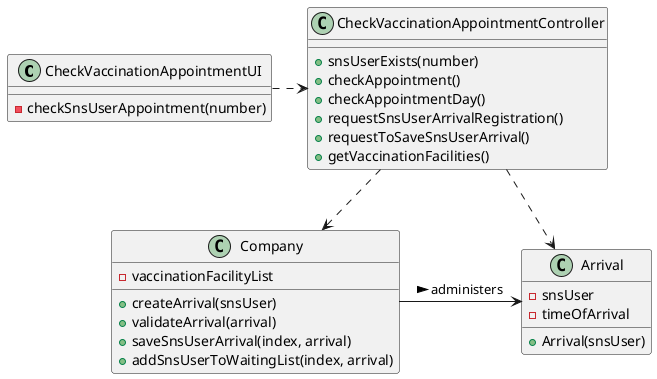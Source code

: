 @startuml
'https://plantuml.com/class-diagram

class CheckVaccinationAppointmentUI
class CheckVaccinationAppointmentController
class Company
class Arrival

CheckVaccinationAppointmentUI .> CheckVaccinationAppointmentController

class CheckVaccinationAppointmentUI {
    -checkSnsUserAppointment(number)
}

class CheckVaccinationAppointmentController {
    +snsUserExists(number)
    +checkAppointment()
    +checkAppointmentDay()
    +requestSnsUserArrivalRegistration()
    +requestToSaveSnsUserArrival()
    +getVaccinationFacilities()

}

CheckVaccinationAppointmentController ..> Company

class Company {
    -vaccinationFacilityList
    +createArrival(snsUser)
    +validateArrival(arrival)
    +saveSnsUserArrival(index, arrival)
    +addSnsUserToWaitingList(index, arrival)

}

Company  ->  Arrival : > administers
CheckVaccinationAppointmentController .> Arrival

class Arrival {
    -snsUser
    -timeOfArrival
    +Arrival(snsUser)
}

@enduml